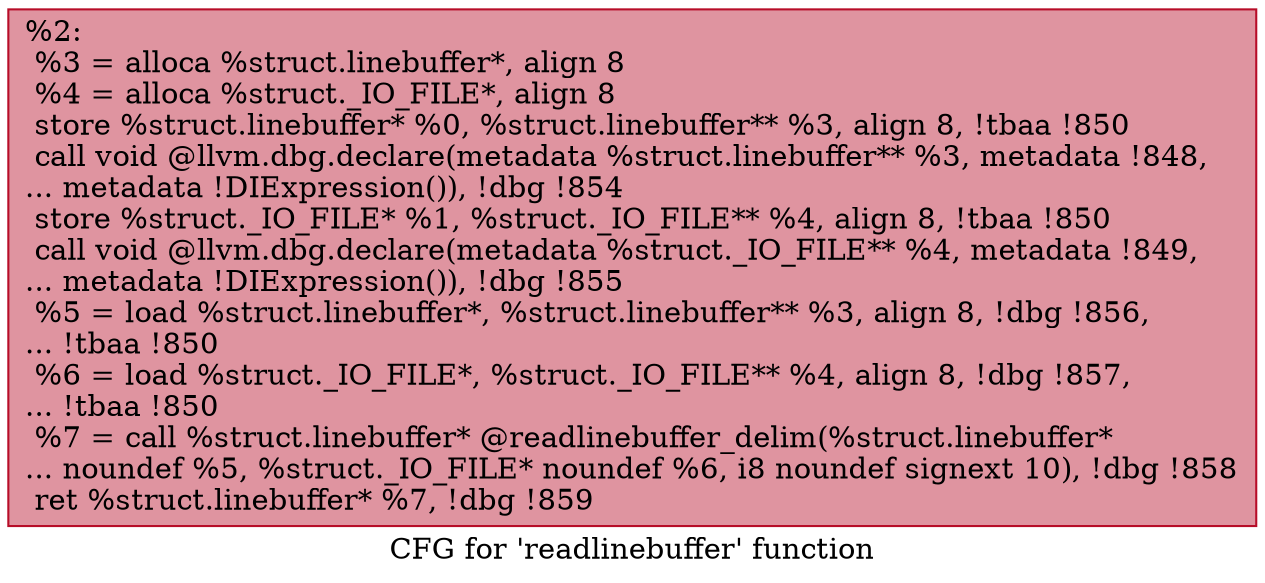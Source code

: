 digraph "CFG for 'readlinebuffer' function" {
	label="CFG for 'readlinebuffer' function";

	Node0x1720ed0 [shape=record,color="#b70d28ff", style=filled, fillcolor="#b70d2870",label="{%2:\l  %3 = alloca %struct.linebuffer*, align 8\l  %4 = alloca %struct._IO_FILE*, align 8\l  store %struct.linebuffer* %0, %struct.linebuffer** %3, align 8, !tbaa !850\l  call void @llvm.dbg.declare(metadata %struct.linebuffer** %3, metadata !848,\l... metadata !DIExpression()), !dbg !854\l  store %struct._IO_FILE* %1, %struct._IO_FILE** %4, align 8, !tbaa !850\l  call void @llvm.dbg.declare(metadata %struct._IO_FILE** %4, metadata !849,\l... metadata !DIExpression()), !dbg !855\l  %5 = load %struct.linebuffer*, %struct.linebuffer** %3, align 8, !dbg !856,\l... !tbaa !850\l  %6 = load %struct._IO_FILE*, %struct._IO_FILE** %4, align 8, !dbg !857,\l... !tbaa !850\l  %7 = call %struct.linebuffer* @readlinebuffer_delim(%struct.linebuffer*\l... noundef %5, %struct._IO_FILE* noundef %6, i8 noundef signext 10), !dbg !858\l  ret %struct.linebuffer* %7, !dbg !859\l}"];
}

